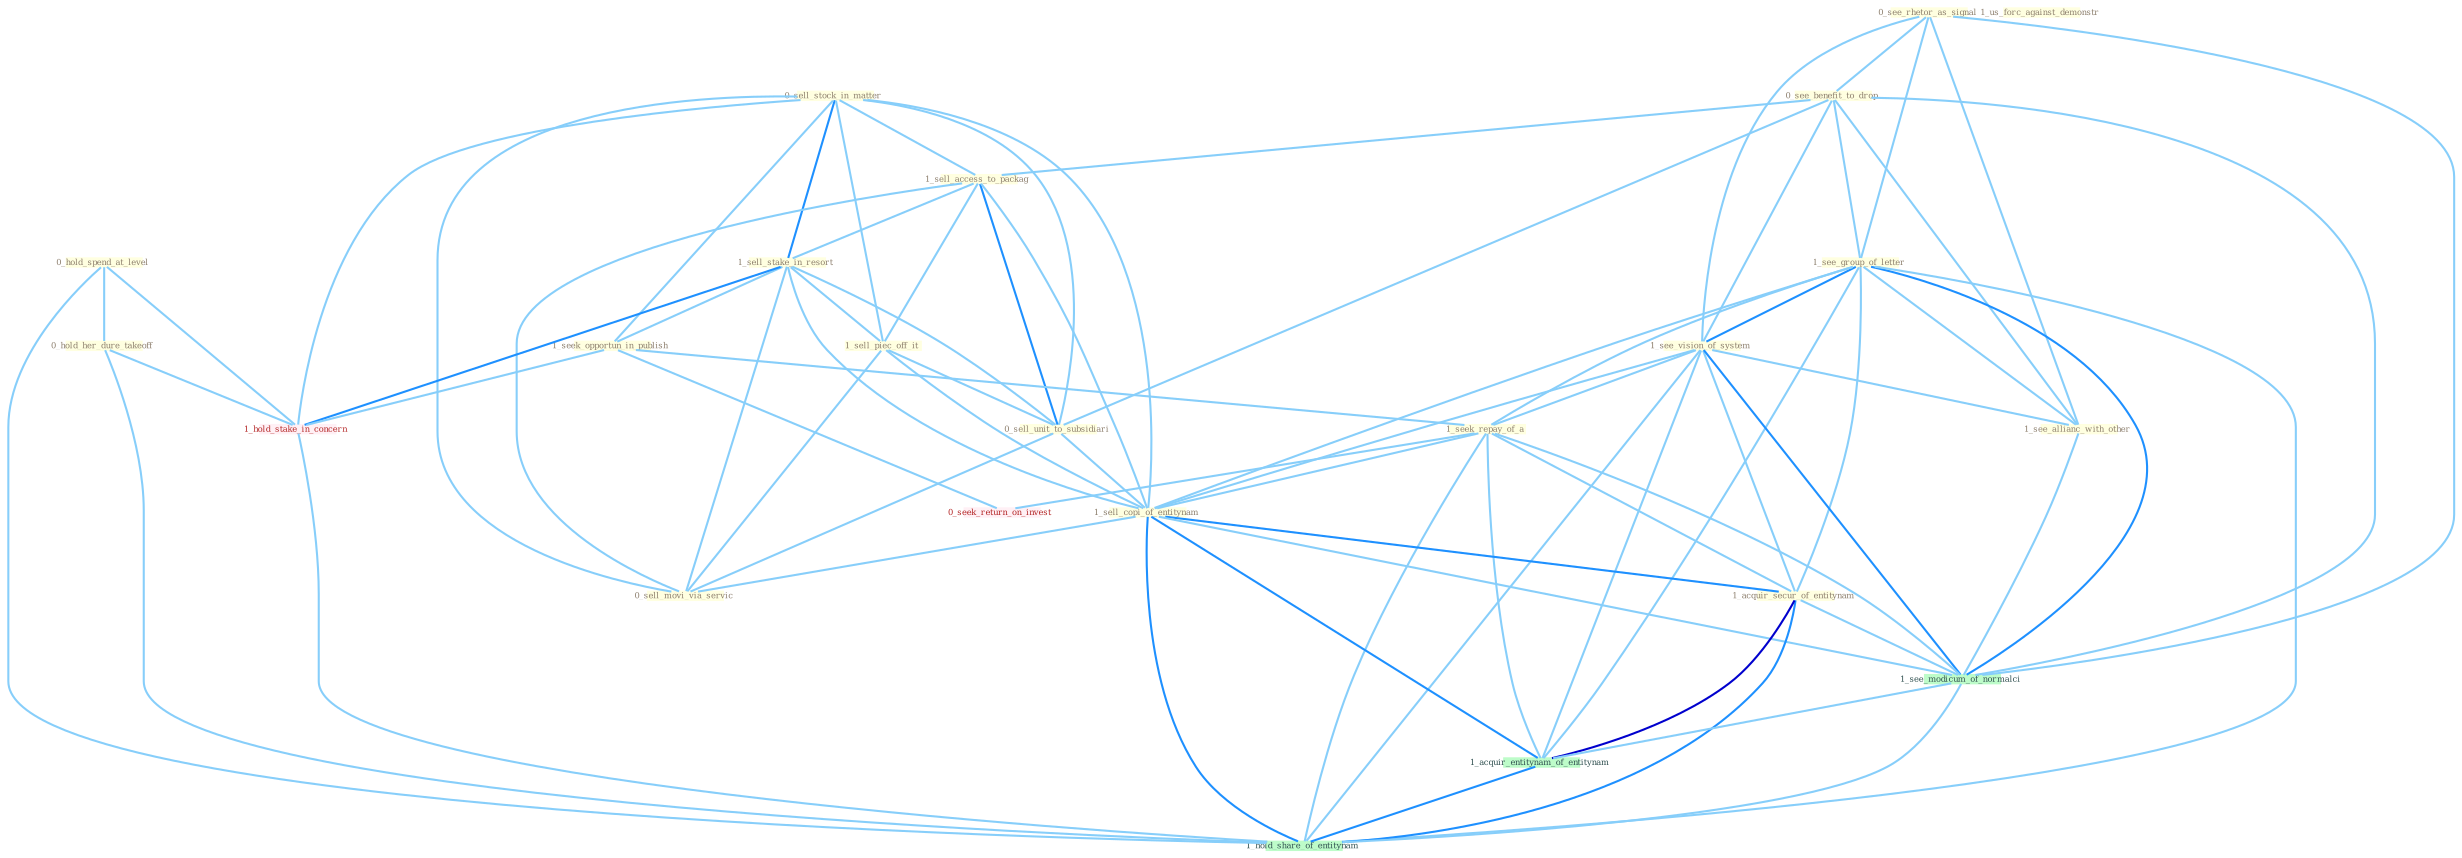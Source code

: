 Graph G{ 
    node
    [shape=polygon,style=filled,width=.5,height=.06,color="#BDFCC9",fixedsize=true,fontsize=4,
    fontcolor="#2f4f4f"];
    {node
    [color="#ffffe0", fontcolor="#8b7d6b"] "0_see_rhetor_as_signal " "0_hold_spend_at_level " "0_sell_stock_in_matter " "0_see_benefit_to_drop " "1_sell_access_to_packag " "1_sell_stake_in_resort " "1_see_group_of_letter " "1_see_vision_of_system " "0_hold_her_dure_takeoff " "1_seek_opportun_in_publish " "1_us_forc_against_demonstr " "1_sell_piec_off_it " "1_seek_repay_of_a " "0_sell_unit_to_subsidiari " "1_sell_copi_of_entitynam " "1_acquir_secur_of_entitynam " "0_sell_movi_via_servic " "1_see_allianc_with_other "}
{node [color="#fff0f5", fontcolor="#b22222"] "1_hold_stake_in_concern " "0_seek_return_on_invest "}
edge [color="#B0E2FF"];

	"0_see_rhetor_as_signal " -- "0_see_benefit_to_drop " [w="1", color="#87cefa" ];
	"0_see_rhetor_as_signal " -- "1_see_group_of_letter " [w="1", color="#87cefa" ];
	"0_see_rhetor_as_signal " -- "1_see_vision_of_system " [w="1", color="#87cefa" ];
	"0_see_rhetor_as_signal " -- "1_see_allianc_with_other " [w="1", color="#87cefa" ];
	"0_see_rhetor_as_signal " -- "1_see_modicum_of_normalci " [w="1", color="#87cefa" ];
	"0_hold_spend_at_level " -- "0_hold_her_dure_takeoff " [w="1", color="#87cefa" ];
	"0_hold_spend_at_level " -- "1_hold_stake_in_concern " [w="1", color="#87cefa" ];
	"0_hold_spend_at_level " -- "1_hold_share_of_entitynam " [w="1", color="#87cefa" ];
	"0_sell_stock_in_matter " -- "1_sell_access_to_packag " [w="1", color="#87cefa" ];
	"0_sell_stock_in_matter " -- "1_sell_stake_in_resort " [w="2", color="#1e90ff" , len=0.8];
	"0_sell_stock_in_matter " -- "1_seek_opportun_in_publish " [w="1", color="#87cefa" ];
	"0_sell_stock_in_matter " -- "1_sell_piec_off_it " [w="1", color="#87cefa" ];
	"0_sell_stock_in_matter " -- "0_sell_unit_to_subsidiari " [w="1", color="#87cefa" ];
	"0_sell_stock_in_matter " -- "1_sell_copi_of_entitynam " [w="1", color="#87cefa" ];
	"0_sell_stock_in_matter " -- "0_sell_movi_via_servic " [w="1", color="#87cefa" ];
	"0_sell_stock_in_matter " -- "1_hold_stake_in_concern " [w="1", color="#87cefa" ];
	"0_see_benefit_to_drop " -- "1_sell_access_to_packag " [w="1", color="#87cefa" ];
	"0_see_benefit_to_drop " -- "1_see_group_of_letter " [w="1", color="#87cefa" ];
	"0_see_benefit_to_drop " -- "1_see_vision_of_system " [w="1", color="#87cefa" ];
	"0_see_benefit_to_drop " -- "0_sell_unit_to_subsidiari " [w="1", color="#87cefa" ];
	"0_see_benefit_to_drop " -- "1_see_allianc_with_other " [w="1", color="#87cefa" ];
	"0_see_benefit_to_drop " -- "1_see_modicum_of_normalci " [w="1", color="#87cefa" ];
	"1_sell_access_to_packag " -- "1_sell_stake_in_resort " [w="1", color="#87cefa" ];
	"1_sell_access_to_packag " -- "1_sell_piec_off_it " [w="1", color="#87cefa" ];
	"1_sell_access_to_packag " -- "0_sell_unit_to_subsidiari " [w="2", color="#1e90ff" , len=0.8];
	"1_sell_access_to_packag " -- "1_sell_copi_of_entitynam " [w="1", color="#87cefa" ];
	"1_sell_access_to_packag " -- "0_sell_movi_via_servic " [w="1", color="#87cefa" ];
	"1_sell_stake_in_resort " -- "1_seek_opportun_in_publish " [w="1", color="#87cefa" ];
	"1_sell_stake_in_resort " -- "1_sell_piec_off_it " [w="1", color="#87cefa" ];
	"1_sell_stake_in_resort " -- "0_sell_unit_to_subsidiari " [w="1", color="#87cefa" ];
	"1_sell_stake_in_resort " -- "1_sell_copi_of_entitynam " [w="1", color="#87cefa" ];
	"1_sell_stake_in_resort " -- "0_sell_movi_via_servic " [w="1", color="#87cefa" ];
	"1_sell_stake_in_resort " -- "1_hold_stake_in_concern " [w="2", color="#1e90ff" , len=0.8];
	"1_see_group_of_letter " -- "1_see_vision_of_system " [w="2", color="#1e90ff" , len=0.8];
	"1_see_group_of_letter " -- "1_seek_repay_of_a " [w="1", color="#87cefa" ];
	"1_see_group_of_letter " -- "1_sell_copi_of_entitynam " [w="1", color="#87cefa" ];
	"1_see_group_of_letter " -- "1_acquir_secur_of_entitynam " [w="1", color="#87cefa" ];
	"1_see_group_of_letter " -- "1_see_allianc_with_other " [w="1", color="#87cefa" ];
	"1_see_group_of_letter " -- "1_see_modicum_of_normalci " [w="2", color="#1e90ff" , len=0.8];
	"1_see_group_of_letter " -- "1_acquir_entitynam_of_entitynam " [w="1", color="#87cefa" ];
	"1_see_group_of_letter " -- "1_hold_share_of_entitynam " [w="1", color="#87cefa" ];
	"1_see_vision_of_system " -- "1_seek_repay_of_a " [w="1", color="#87cefa" ];
	"1_see_vision_of_system " -- "1_sell_copi_of_entitynam " [w="1", color="#87cefa" ];
	"1_see_vision_of_system " -- "1_acquir_secur_of_entitynam " [w="1", color="#87cefa" ];
	"1_see_vision_of_system " -- "1_see_allianc_with_other " [w="1", color="#87cefa" ];
	"1_see_vision_of_system " -- "1_see_modicum_of_normalci " [w="2", color="#1e90ff" , len=0.8];
	"1_see_vision_of_system " -- "1_acquir_entitynam_of_entitynam " [w="1", color="#87cefa" ];
	"1_see_vision_of_system " -- "1_hold_share_of_entitynam " [w="1", color="#87cefa" ];
	"0_hold_her_dure_takeoff " -- "1_hold_stake_in_concern " [w="1", color="#87cefa" ];
	"0_hold_her_dure_takeoff " -- "1_hold_share_of_entitynam " [w="1", color="#87cefa" ];
	"1_seek_opportun_in_publish " -- "1_seek_repay_of_a " [w="1", color="#87cefa" ];
	"1_seek_opportun_in_publish " -- "1_hold_stake_in_concern " [w="1", color="#87cefa" ];
	"1_seek_opportun_in_publish " -- "0_seek_return_on_invest " [w="1", color="#87cefa" ];
	"1_sell_piec_off_it " -- "0_sell_unit_to_subsidiari " [w="1", color="#87cefa" ];
	"1_sell_piec_off_it " -- "1_sell_copi_of_entitynam " [w="1", color="#87cefa" ];
	"1_sell_piec_off_it " -- "0_sell_movi_via_servic " [w="1", color="#87cefa" ];
	"1_seek_repay_of_a " -- "1_sell_copi_of_entitynam " [w="1", color="#87cefa" ];
	"1_seek_repay_of_a " -- "1_acquir_secur_of_entitynam " [w="1", color="#87cefa" ];
	"1_seek_repay_of_a " -- "0_seek_return_on_invest " [w="1", color="#87cefa" ];
	"1_seek_repay_of_a " -- "1_see_modicum_of_normalci " [w="1", color="#87cefa" ];
	"1_seek_repay_of_a " -- "1_acquir_entitynam_of_entitynam " [w="1", color="#87cefa" ];
	"1_seek_repay_of_a " -- "1_hold_share_of_entitynam " [w="1", color="#87cefa" ];
	"0_sell_unit_to_subsidiari " -- "1_sell_copi_of_entitynam " [w="1", color="#87cefa" ];
	"0_sell_unit_to_subsidiari " -- "0_sell_movi_via_servic " [w="1", color="#87cefa" ];
	"1_sell_copi_of_entitynam " -- "1_acquir_secur_of_entitynam " [w="2", color="#1e90ff" , len=0.8];
	"1_sell_copi_of_entitynam " -- "0_sell_movi_via_servic " [w="1", color="#87cefa" ];
	"1_sell_copi_of_entitynam " -- "1_see_modicum_of_normalci " [w="1", color="#87cefa" ];
	"1_sell_copi_of_entitynam " -- "1_acquir_entitynam_of_entitynam " [w="2", color="#1e90ff" , len=0.8];
	"1_sell_copi_of_entitynam " -- "1_hold_share_of_entitynam " [w="2", color="#1e90ff" , len=0.8];
	"1_acquir_secur_of_entitynam " -- "1_see_modicum_of_normalci " [w="1", color="#87cefa" ];
	"1_acquir_secur_of_entitynam " -- "1_acquir_entitynam_of_entitynam " [w="3", color="#0000cd" , len=0.6];
	"1_acquir_secur_of_entitynam " -- "1_hold_share_of_entitynam " [w="2", color="#1e90ff" , len=0.8];
	"1_see_allianc_with_other " -- "1_see_modicum_of_normalci " [w="1", color="#87cefa" ];
	"1_hold_stake_in_concern " -- "1_hold_share_of_entitynam " [w="1", color="#87cefa" ];
	"1_see_modicum_of_normalci " -- "1_acquir_entitynam_of_entitynam " [w="1", color="#87cefa" ];
	"1_see_modicum_of_normalci " -- "1_hold_share_of_entitynam " [w="1", color="#87cefa" ];
	"1_acquir_entitynam_of_entitynam " -- "1_hold_share_of_entitynam " [w="2", color="#1e90ff" , len=0.8];
}